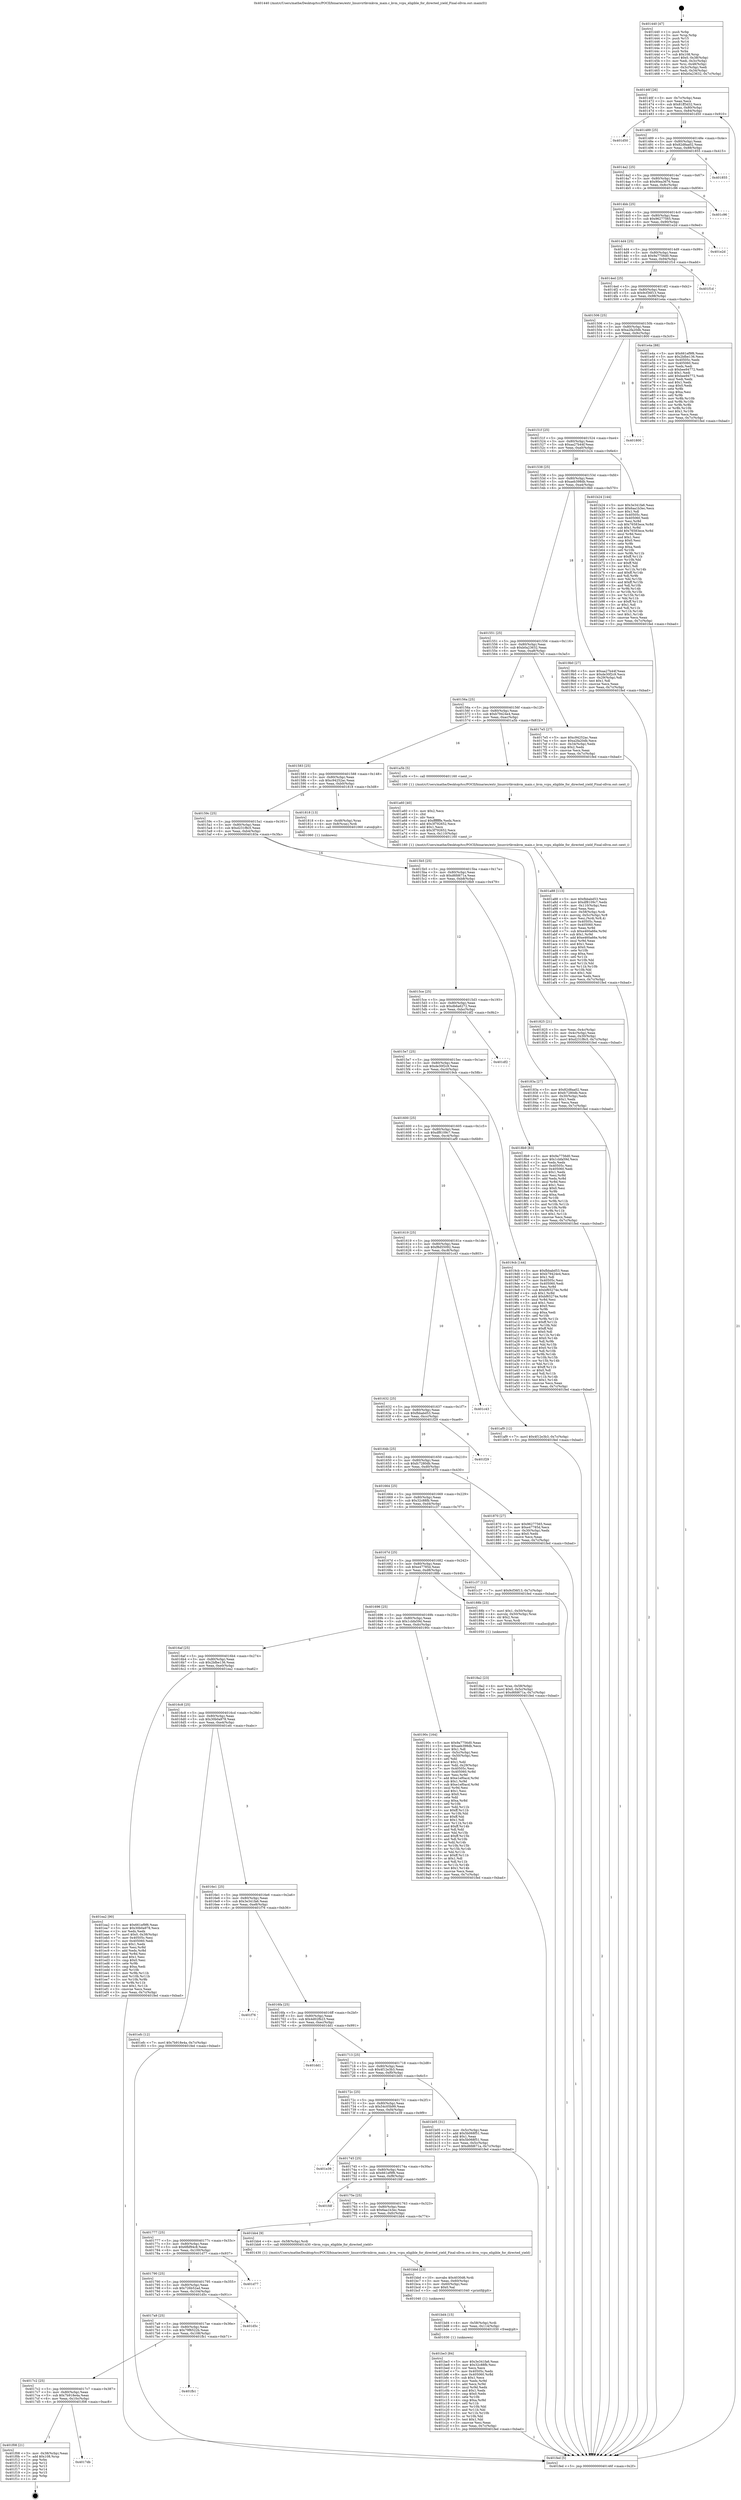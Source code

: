 digraph "0x401440" {
  label = "0x401440 (/mnt/c/Users/mathe/Desktop/tcc/POCII/binaries/extr_linuxvirtkvmkvm_main.c_kvm_vcpu_eligible_for_directed_yield_Final-ollvm.out::main(0))"
  labelloc = "t"
  node[shape=record]

  Entry [label="",width=0.3,height=0.3,shape=circle,fillcolor=black,style=filled]
  "0x40146f" [label="{
     0x40146f [26]\l
     | [instrs]\l
     &nbsp;&nbsp;0x40146f \<+3\>: mov -0x7c(%rbp),%eax\l
     &nbsp;&nbsp;0x401472 \<+2\>: mov %eax,%ecx\l
     &nbsp;&nbsp;0x401474 \<+6\>: sub $0x81ff3d32,%ecx\l
     &nbsp;&nbsp;0x40147a \<+3\>: mov %eax,-0x80(%rbp)\l
     &nbsp;&nbsp;0x40147d \<+6\>: mov %ecx,-0x84(%rbp)\l
     &nbsp;&nbsp;0x401483 \<+6\>: je 0000000000401d50 \<main+0x910\>\l
  }"]
  "0x401d50" [label="{
     0x401d50\l
  }", style=dashed]
  "0x401489" [label="{
     0x401489 [25]\l
     | [instrs]\l
     &nbsp;&nbsp;0x401489 \<+5\>: jmp 000000000040148e \<main+0x4e\>\l
     &nbsp;&nbsp;0x40148e \<+3\>: mov -0x80(%rbp),%eax\l
     &nbsp;&nbsp;0x401491 \<+5\>: sub $0x82d8aa02,%eax\l
     &nbsp;&nbsp;0x401496 \<+6\>: mov %eax,-0x88(%rbp)\l
     &nbsp;&nbsp;0x40149c \<+6\>: je 0000000000401855 \<main+0x415\>\l
  }"]
  Exit [label="",width=0.3,height=0.3,shape=circle,fillcolor=black,style=filled,peripheries=2]
  "0x401855" [label="{
     0x401855\l
  }", style=dashed]
  "0x4014a2" [label="{
     0x4014a2 [25]\l
     | [instrs]\l
     &nbsp;&nbsp;0x4014a2 \<+5\>: jmp 00000000004014a7 \<main+0x67\>\l
     &nbsp;&nbsp;0x4014a7 \<+3\>: mov -0x80(%rbp),%eax\l
     &nbsp;&nbsp;0x4014aa \<+5\>: sub $0x90ea3676,%eax\l
     &nbsp;&nbsp;0x4014af \<+6\>: mov %eax,-0x8c(%rbp)\l
     &nbsp;&nbsp;0x4014b5 \<+6\>: je 0000000000401c96 \<main+0x856\>\l
  }"]
  "0x4017db" [label="{
     0x4017db\l
  }", style=dashed]
  "0x401c96" [label="{
     0x401c96\l
  }", style=dashed]
  "0x4014bb" [label="{
     0x4014bb [25]\l
     | [instrs]\l
     &nbsp;&nbsp;0x4014bb \<+5\>: jmp 00000000004014c0 \<main+0x80\>\l
     &nbsp;&nbsp;0x4014c0 \<+3\>: mov -0x80(%rbp),%eax\l
     &nbsp;&nbsp;0x4014c3 \<+5\>: sub $0x96277565,%eax\l
     &nbsp;&nbsp;0x4014c8 \<+6\>: mov %eax,-0x90(%rbp)\l
     &nbsp;&nbsp;0x4014ce \<+6\>: je 0000000000401e2d \<main+0x9ed\>\l
  }"]
  "0x401f08" [label="{
     0x401f08 [21]\l
     | [instrs]\l
     &nbsp;&nbsp;0x401f08 \<+3\>: mov -0x38(%rbp),%eax\l
     &nbsp;&nbsp;0x401f0b \<+7\>: add $0x108,%rsp\l
     &nbsp;&nbsp;0x401f12 \<+1\>: pop %rbx\l
     &nbsp;&nbsp;0x401f13 \<+2\>: pop %r12\l
     &nbsp;&nbsp;0x401f15 \<+2\>: pop %r13\l
     &nbsp;&nbsp;0x401f17 \<+2\>: pop %r14\l
     &nbsp;&nbsp;0x401f19 \<+2\>: pop %r15\l
     &nbsp;&nbsp;0x401f1b \<+1\>: pop %rbp\l
     &nbsp;&nbsp;0x401f1c \<+1\>: ret\l
  }"]
  "0x401e2d" [label="{
     0x401e2d\l
  }", style=dashed]
  "0x4014d4" [label="{
     0x4014d4 [25]\l
     | [instrs]\l
     &nbsp;&nbsp;0x4014d4 \<+5\>: jmp 00000000004014d9 \<main+0x99\>\l
     &nbsp;&nbsp;0x4014d9 \<+3\>: mov -0x80(%rbp),%eax\l
     &nbsp;&nbsp;0x4014dc \<+5\>: sub $0x9a7756d0,%eax\l
     &nbsp;&nbsp;0x4014e1 \<+6\>: mov %eax,-0x94(%rbp)\l
     &nbsp;&nbsp;0x4014e7 \<+6\>: je 0000000000401f1d \<main+0xadd\>\l
  }"]
  "0x4017c2" [label="{
     0x4017c2 [25]\l
     | [instrs]\l
     &nbsp;&nbsp;0x4017c2 \<+5\>: jmp 00000000004017c7 \<main+0x387\>\l
     &nbsp;&nbsp;0x4017c7 \<+3\>: mov -0x80(%rbp),%eax\l
     &nbsp;&nbsp;0x4017ca \<+5\>: sub $0x7b918e4a,%eax\l
     &nbsp;&nbsp;0x4017cf \<+6\>: mov %eax,-0x10c(%rbp)\l
     &nbsp;&nbsp;0x4017d5 \<+6\>: je 0000000000401f08 \<main+0xac8\>\l
  }"]
  "0x401f1d" [label="{
     0x401f1d\l
  }", style=dashed]
  "0x4014ed" [label="{
     0x4014ed [25]\l
     | [instrs]\l
     &nbsp;&nbsp;0x4014ed \<+5\>: jmp 00000000004014f2 \<main+0xb2\>\l
     &nbsp;&nbsp;0x4014f2 \<+3\>: mov -0x80(%rbp),%eax\l
     &nbsp;&nbsp;0x4014f5 \<+5\>: sub $0x9cf36f13,%eax\l
     &nbsp;&nbsp;0x4014fa \<+6\>: mov %eax,-0x98(%rbp)\l
     &nbsp;&nbsp;0x401500 \<+6\>: je 0000000000401e4a \<main+0xa0a\>\l
  }"]
  "0x401fb1" [label="{
     0x401fb1\l
  }", style=dashed]
  "0x401e4a" [label="{
     0x401e4a [88]\l
     | [instrs]\l
     &nbsp;&nbsp;0x401e4a \<+5\>: mov $0x661ef9f6,%eax\l
     &nbsp;&nbsp;0x401e4f \<+5\>: mov $0x2bfbe136,%ecx\l
     &nbsp;&nbsp;0x401e54 \<+7\>: mov 0x40505c,%edx\l
     &nbsp;&nbsp;0x401e5b \<+7\>: mov 0x405060,%esi\l
     &nbsp;&nbsp;0x401e62 \<+2\>: mov %edx,%edi\l
     &nbsp;&nbsp;0x401e64 \<+6\>: sub $0xbee94772,%edi\l
     &nbsp;&nbsp;0x401e6a \<+3\>: sub $0x1,%edi\l
     &nbsp;&nbsp;0x401e6d \<+6\>: add $0xbee94772,%edi\l
     &nbsp;&nbsp;0x401e73 \<+3\>: imul %edi,%edx\l
     &nbsp;&nbsp;0x401e76 \<+3\>: and $0x1,%edx\l
     &nbsp;&nbsp;0x401e79 \<+3\>: cmp $0x0,%edx\l
     &nbsp;&nbsp;0x401e7c \<+4\>: sete %r8b\l
     &nbsp;&nbsp;0x401e80 \<+3\>: cmp $0xa,%esi\l
     &nbsp;&nbsp;0x401e83 \<+4\>: setl %r9b\l
     &nbsp;&nbsp;0x401e87 \<+3\>: mov %r8b,%r10b\l
     &nbsp;&nbsp;0x401e8a \<+3\>: and %r9b,%r10b\l
     &nbsp;&nbsp;0x401e8d \<+3\>: xor %r9b,%r8b\l
     &nbsp;&nbsp;0x401e90 \<+3\>: or %r8b,%r10b\l
     &nbsp;&nbsp;0x401e93 \<+4\>: test $0x1,%r10b\l
     &nbsp;&nbsp;0x401e97 \<+3\>: cmovne %ecx,%eax\l
     &nbsp;&nbsp;0x401e9a \<+3\>: mov %eax,-0x7c(%rbp)\l
     &nbsp;&nbsp;0x401e9d \<+5\>: jmp 0000000000401fed \<main+0xbad\>\l
  }"]
  "0x401506" [label="{
     0x401506 [25]\l
     | [instrs]\l
     &nbsp;&nbsp;0x401506 \<+5\>: jmp 000000000040150b \<main+0xcb\>\l
     &nbsp;&nbsp;0x40150b \<+3\>: mov -0x80(%rbp),%eax\l
     &nbsp;&nbsp;0x40150e \<+5\>: sub $0xa2fa20db,%eax\l
     &nbsp;&nbsp;0x401513 \<+6\>: mov %eax,-0x9c(%rbp)\l
     &nbsp;&nbsp;0x401519 \<+6\>: je 0000000000401800 \<main+0x3c0\>\l
  }"]
  "0x4017a9" [label="{
     0x4017a9 [25]\l
     | [instrs]\l
     &nbsp;&nbsp;0x4017a9 \<+5\>: jmp 00000000004017ae \<main+0x36e\>\l
     &nbsp;&nbsp;0x4017ae \<+3\>: mov -0x80(%rbp),%eax\l
     &nbsp;&nbsp;0x4017b1 \<+5\>: sub $0x79f6522b,%eax\l
     &nbsp;&nbsp;0x4017b6 \<+6\>: mov %eax,-0x108(%rbp)\l
     &nbsp;&nbsp;0x4017bc \<+6\>: je 0000000000401fb1 \<main+0xb71\>\l
  }"]
  "0x401800" [label="{
     0x401800\l
  }", style=dashed]
  "0x40151f" [label="{
     0x40151f [25]\l
     | [instrs]\l
     &nbsp;&nbsp;0x40151f \<+5\>: jmp 0000000000401524 \<main+0xe4\>\l
     &nbsp;&nbsp;0x401524 \<+3\>: mov -0x80(%rbp),%eax\l
     &nbsp;&nbsp;0x401527 \<+5\>: sub $0xaa27b44f,%eax\l
     &nbsp;&nbsp;0x40152c \<+6\>: mov %eax,-0xa0(%rbp)\l
     &nbsp;&nbsp;0x401532 \<+6\>: je 0000000000401b24 \<main+0x6e4\>\l
  }"]
  "0x401d5c" [label="{
     0x401d5c\l
  }", style=dashed]
  "0x401b24" [label="{
     0x401b24 [144]\l
     | [instrs]\l
     &nbsp;&nbsp;0x401b24 \<+5\>: mov $0x3e341fa6,%eax\l
     &nbsp;&nbsp;0x401b29 \<+5\>: mov $0x6aa1b3ec,%ecx\l
     &nbsp;&nbsp;0x401b2e \<+2\>: mov $0x1,%dl\l
     &nbsp;&nbsp;0x401b30 \<+7\>: mov 0x40505c,%esi\l
     &nbsp;&nbsp;0x401b37 \<+7\>: mov 0x405060,%edi\l
     &nbsp;&nbsp;0x401b3e \<+3\>: mov %esi,%r8d\l
     &nbsp;&nbsp;0x401b41 \<+7\>: sub $0x76583ece,%r8d\l
     &nbsp;&nbsp;0x401b48 \<+4\>: sub $0x1,%r8d\l
     &nbsp;&nbsp;0x401b4c \<+7\>: add $0x76583ece,%r8d\l
     &nbsp;&nbsp;0x401b53 \<+4\>: imul %r8d,%esi\l
     &nbsp;&nbsp;0x401b57 \<+3\>: and $0x1,%esi\l
     &nbsp;&nbsp;0x401b5a \<+3\>: cmp $0x0,%esi\l
     &nbsp;&nbsp;0x401b5d \<+4\>: sete %r9b\l
     &nbsp;&nbsp;0x401b61 \<+3\>: cmp $0xa,%edi\l
     &nbsp;&nbsp;0x401b64 \<+4\>: setl %r10b\l
     &nbsp;&nbsp;0x401b68 \<+3\>: mov %r9b,%r11b\l
     &nbsp;&nbsp;0x401b6b \<+4\>: xor $0xff,%r11b\l
     &nbsp;&nbsp;0x401b6f \<+3\>: mov %r10b,%bl\l
     &nbsp;&nbsp;0x401b72 \<+3\>: xor $0xff,%bl\l
     &nbsp;&nbsp;0x401b75 \<+3\>: xor $0x1,%dl\l
     &nbsp;&nbsp;0x401b78 \<+3\>: mov %r11b,%r14b\l
     &nbsp;&nbsp;0x401b7b \<+4\>: and $0xff,%r14b\l
     &nbsp;&nbsp;0x401b7f \<+3\>: and %dl,%r9b\l
     &nbsp;&nbsp;0x401b82 \<+3\>: mov %bl,%r15b\l
     &nbsp;&nbsp;0x401b85 \<+4\>: and $0xff,%r15b\l
     &nbsp;&nbsp;0x401b89 \<+3\>: and %dl,%r10b\l
     &nbsp;&nbsp;0x401b8c \<+3\>: or %r9b,%r14b\l
     &nbsp;&nbsp;0x401b8f \<+3\>: or %r10b,%r15b\l
     &nbsp;&nbsp;0x401b92 \<+3\>: xor %r15b,%r14b\l
     &nbsp;&nbsp;0x401b95 \<+3\>: or %bl,%r11b\l
     &nbsp;&nbsp;0x401b98 \<+4\>: xor $0xff,%r11b\l
     &nbsp;&nbsp;0x401b9c \<+3\>: or $0x1,%dl\l
     &nbsp;&nbsp;0x401b9f \<+3\>: and %dl,%r11b\l
     &nbsp;&nbsp;0x401ba2 \<+3\>: or %r11b,%r14b\l
     &nbsp;&nbsp;0x401ba5 \<+4\>: test $0x1,%r14b\l
     &nbsp;&nbsp;0x401ba9 \<+3\>: cmovne %ecx,%eax\l
     &nbsp;&nbsp;0x401bac \<+3\>: mov %eax,-0x7c(%rbp)\l
     &nbsp;&nbsp;0x401baf \<+5\>: jmp 0000000000401fed \<main+0xbad\>\l
  }"]
  "0x401538" [label="{
     0x401538 [25]\l
     | [instrs]\l
     &nbsp;&nbsp;0x401538 \<+5\>: jmp 000000000040153d \<main+0xfd\>\l
     &nbsp;&nbsp;0x40153d \<+3\>: mov -0x80(%rbp),%eax\l
     &nbsp;&nbsp;0x401540 \<+5\>: sub $0xaeb398db,%eax\l
     &nbsp;&nbsp;0x401545 \<+6\>: mov %eax,-0xa4(%rbp)\l
     &nbsp;&nbsp;0x40154b \<+6\>: je 00000000004019b0 \<main+0x570\>\l
  }"]
  "0x401790" [label="{
     0x401790 [25]\l
     | [instrs]\l
     &nbsp;&nbsp;0x401790 \<+5\>: jmp 0000000000401795 \<main+0x355\>\l
     &nbsp;&nbsp;0x401795 \<+3\>: mov -0x80(%rbp),%eax\l
     &nbsp;&nbsp;0x401798 \<+5\>: sub $0x726b52ad,%eax\l
     &nbsp;&nbsp;0x40179d \<+6\>: mov %eax,-0x104(%rbp)\l
     &nbsp;&nbsp;0x4017a3 \<+6\>: je 0000000000401d5c \<main+0x91c\>\l
  }"]
  "0x4019b0" [label="{
     0x4019b0 [27]\l
     | [instrs]\l
     &nbsp;&nbsp;0x4019b0 \<+5\>: mov $0xaa27b44f,%eax\l
     &nbsp;&nbsp;0x4019b5 \<+5\>: mov $0xde30f2c9,%ecx\l
     &nbsp;&nbsp;0x4019ba \<+3\>: mov -0x29(%rbp),%dl\l
     &nbsp;&nbsp;0x4019bd \<+3\>: test $0x1,%dl\l
     &nbsp;&nbsp;0x4019c0 \<+3\>: cmovne %ecx,%eax\l
     &nbsp;&nbsp;0x4019c3 \<+3\>: mov %eax,-0x7c(%rbp)\l
     &nbsp;&nbsp;0x4019c6 \<+5\>: jmp 0000000000401fed \<main+0xbad\>\l
  }"]
  "0x401551" [label="{
     0x401551 [25]\l
     | [instrs]\l
     &nbsp;&nbsp;0x401551 \<+5\>: jmp 0000000000401556 \<main+0x116\>\l
     &nbsp;&nbsp;0x401556 \<+3\>: mov -0x80(%rbp),%eax\l
     &nbsp;&nbsp;0x401559 \<+5\>: sub $0xb0a23632,%eax\l
     &nbsp;&nbsp;0x40155e \<+6\>: mov %eax,-0xa8(%rbp)\l
     &nbsp;&nbsp;0x401564 \<+6\>: je 00000000004017e5 \<main+0x3a5\>\l
  }"]
  "0x401d77" [label="{
     0x401d77\l
  }", style=dashed]
  "0x4017e5" [label="{
     0x4017e5 [27]\l
     | [instrs]\l
     &nbsp;&nbsp;0x4017e5 \<+5\>: mov $0xc94252ac,%eax\l
     &nbsp;&nbsp;0x4017ea \<+5\>: mov $0xa2fa20db,%ecx\l
     &nbsp;&nbsp;0x4017ef \<+3\>: mov -0x34(%rbp),%edx\l
     &nbsp;&nbsp;0x4017f2 \<+3\>: cmp $0x2,%edx\l
     &nbsp;&nbsp;0x4017f5 \<+3\>: cmovne %ecx,%eax\l
     &nbsp;&nbsp;0x4017f8 \<+3\>: mov %eax,-0x7c(%rbp)\l
     &nbsp;&nbsp;0x4017fb \<+5\>: jmp 0000000000401fed \<main+0xbad\>\l
  }"]
  "0x40156a" [label="{
     0x40156a [25]\l
     | [instrs]\l
     &nbsp;&nbsp;0x40156a \<+5\>: jmp 000000000040156f \<main+0x12f\>\l
     &nbsp;&nbsp;0x40156f \<+3\>: mov -0x80(%rbp),%eax\l
     &nbsp;&nbsp;0x401572 \<+5\>: sub $0xb79424e4,%eax\l
     &nbsp;&nbsp;0x401577 \<+6\>: mov %eax,-0xac(%rbp)\l
     &nbsp;&nbsp;0x40157d \<+6\>: je 0000000000401a5b \<main+0x61b\>\l
  }"]
  "0x401fed" [label="{
     0x401fed [5]\l
     | [instrs]\l
     &nbsp;&nbsp;0x401fed \<+5\>: jmp 000000000040146f \<main+0x2f\>\l
  }"]
  "0x401440" [label="{
     0x401440 [47]\l
     | [instrs]\l
     &nbsp;&nbsp;0x401440 \<+1\>: push %rbp\l
     &nbsp;&nbsp;0x401441 \<+3\>: mov %rsp,%rbp\l
     &nbsp;&nbsp;0x401444 \<+2\>: push %r15\l
     &nbsp;&nbsp;0x401446 \<+2\>: push %r14\l
     &nbsp;&nbsp;0x401448 \<+2\>: push %r13\l
     &nbsp;&nbsp;0x40144a \<+2\>: push %r12\l
     &nbsp;&nbsp;0x40144c \<+1\>: push %rbx\l
     &nbsp;&nbsp;0x40144d \<+7\>: sub $0x108,%rsp\l
     &nbsp;&nbsp;0x401454 \<+7\>: movl $0x0,-0x38(%rbp)\l
     &nbsp;&nbsp;0x40145b \<+3\>: mov %edi,-0x3c(%rbp)\l
     &nbsp;&nbsp;0x40145e \<+4\>: mov %rsi,-0x48(%rbp)\l
     &nbsp;&nbsp;0x401462 \<+3\>: mov -0x3c(%rbp),%edi\l
     &nbsp;&nbsp;0x401465 \<+3\>: mov %edi,-0x34(%rbp)\l
     &nbsp;&nbsp;0x401468 \<+7\>: movl $0xb0a23632,-0x7c(%rbp)\l
  }"]
  "0x401be3" [label="{
     0x401be3 [84]\l
     | [instrs]\l
     &nbsp;&nbsp;0x401be3 \<+5\>: mov $0x3e341fa6,%eax\l
     &nbsp;&nbsp;0x401be8 \<+5\>: mov $0x32c88fb,%esi\l
     &nbsp;&nbsp;0x401bed \<+2\>: xor %ecx,%ecx\l
     &nbsp;&nbsp;0x401bef \<+7\>: mov 0x40505c,%edx\l
     &nbsp;&nbsp;0x401bf6 \<+8\>: mov 0x405060,%r8d\l
     &nbsp;&nbsp;0x401bfe \<+3\>: sub $0x1,%ecx\l
     &nbsp;&nbsp;0x401c01 \<+3\>: mov %edx,%r9d\l
     &nbsp;&nbsp;0x401c04 \<+3\>: add %ecx,%r9d\l
     &nbsp;&nbsp;0x401c07 \<+4\>: imul %r9d,%edx\l
     &nbsp;&nbsp;0x401c0b \<+3\>: and $0x1,%edx\l
     &nbsp;&nbsp;0x401c0e \<+3\>: cmp $0x0,%edx\l
     &nbsp;&nbsp;0x401c11 \<+4\>: sete %r10b\l
     &nbsp;&nbsp;0x401c15 \<+4\>: cmp $0xa,%r8d\l
     &nbsp;&nbsp;0x401c19 \<+4\>: setl %r11b\l
     &nbsp;&nbsp;0x401c1d \<+3\>: mov %r10b,%bl\l
     &nbsp;&nbsp;0x401c20 \<+3\>: and %r11b,%bl\l
     &nbsp;&nbsp;0x401c23 \<+3\>: xor %r11b,%r10b\l
     &nbsp;&nbsp;0x401c26 \<+3\>: or %r10b,%bl\l
     &nbsp;&nbsp;0x401c29 \<+3\>: test $0x1,%bl\l
     &nbsp;&nbsp;0x401c2c \<+3\>: cmovne %esi,%eax\l
     &nbsp;&nbsp;0x401c2f \<+3\>: mov %eax,-0x7c(%rbp)\l
     &nbsp;&nbsp;0x401c32 \<+5\>: jmp 0000000000401fed \<main+0xbad\>\l
  }"]
  "0x401a5b" [label="{
     0x401a5b [5]\l
     | [instrs]\l
     &nbsp;&nbsp;0x401a5b \<+5\>: call 0000000000401160 \<next_i\>\l
     | [calls]\l
     &nbsp;&nbsp;0x401160 \{1\} (/mnt/c/Users/mathe/Desktop/tcc/POCII/binaries/extr_linuxvirtkvmkvm_main.c_kvm_vcpu_eligible_for_directed_yield_Final-ollvm.out::next_i)\l
  }"]
  "0x401583" [label="{
     0x401583 [25]\l
     | [instrs]\l
     &nbsp;&nbsp;0x401583 \<+5\>: jmp 0000000000401588 \<main+0x148\>\l
     &nbsp;&nbsp;0x401588 \<+3\>: mov -0x80(%rbp),%eax\l
     &nbsp;&nbsp;0x40158b \<+5\>: sub $0xc94252ac,%eax\l
     &nbsp;&nbsp;0x401590 \<+6\>: mov %eax,-0xb0(%rbp)\l
     &nbsp;&nbsp;0x401596 \<+6\>: je 0000000000401818 \<main+0x3d8\>\l
  }"]
  "0x401bd4" [label="{
     0x401bd4 [15]\l
     | [instrs]\l
     &nbsp;&nbsp;0x401bd4 \<+4\>: mov -0x58(%rbp),%rdi\l
     &nbsp;&nbsp;0x401bd8 \<+6\>: mov %eax,-0x114(%rbp)\l
     &nbsp;&nbsp;0x401bde \<+5\>: call 0000000000401030 \<free@plt\>\l
     | [calls]\l
     &nbsp;&nbsp;0x401030 \{1\} (unknown)\l
  }"]
  "0x401818" [label="{
     0x401818 [13]\l
     | [instrs]\l
     &nbsp;&nbsp;0x401818 \<+4\>: mov -0x48(%rbp),%rax\l
     &nbsp;&nbsp;0x40181c \<+4\>: mov 0x8(%rax),%rdi\l
     &nbsp;&nbsp;0x401820 \<+5\>: call 0000000000401060 \<atoi@plt\>\l
     | [calls]\l
     &nbsp;&nbsp;0x401060 \{1\} (unknown)\l
  }"]
  "0x40159c" [label="{
     0x40159c [25]\l
     | [instrs]\l
     &nbsp;&nbsp;0x40159c \<+5\>: jmp 00000000004015a1 \<main+0x161\>\l
     &nbsp;&nbsp;0x4015a1 \<+3\>: mov -0x80(%rbp),%eax\l
     &nbsp;&nbsp;0x4015a4 \<+5\>: sub $0xd231f8c5,%eax\l
     &nbsp;&nbsp;0x4015a9 \<+6\>: mov %eax,-0xb4(%rbp)\l
     &nbsp;&nbsp;0x4015af \<+6\>: je 000000000040183a \<main+0x3fa\>\l
  }"]
  "0x401825" [label="{
     0x401825 [21]\l
     | [instrs]\l
     &nbsp;&nbsp;0x401825 \<+3\>: mov %eax,-0x4c(%rbp)\l
     &nbsp;&nbsp;0x401828 \<+3\>: mov -0x4c(%rbp),%eax\l
     &nbsp;&nbsp;0x40182b \<+3\>: mov %eax,-0x30(%rbp)\l
     &nbsp;&nbsp;0x40182e \<+7\>: movl $0xd231f8c5,-0x7c(%rbp)\l
     &nbsp;&nbsp;0x401835 \<+5\>: jmp 0000000000401fed \<main+0xbad\>\l
  }"]
  "0x401bbd" [label="{
     0x401bbd [23]\l
     | [instrs]\l
     &nbsp;&nbsp;0x401bbd \<+10\>: movabs $0x4030d6,%rdi\l
     &nbsp;&nbsp;0x401bc7 \<+3\>: mov %eax,-0x60(%rbp)\l
     &nbsp;&nbsp;0x401bca \<+3\>: mov -0x60(%rbp),%esi\l
     &nbsp;&nbsp;0x401bcd \<+2\>: mov $0x0,%al\l
     &nbsp;&nbsp;0x401bcf \<+5\>: call 0000000000401040 \<printf@plt\>\l
     | [calls]\l
     &nbsp;&nbsp;0x401040 \{1\} (unknown)\l
  }"]
  "0x40183a" [label="{
     0x40183a [27]\l
     | [instrs]\l
     &nbsp;&nbsp;0x40183a \<+5\>: mov $0x82d8aa02,%eax\l
     &nbsp;&nbsp;0x40183f \<+5\>: mov $0xfc7280db,%ecx\l
     &nbsp;&nbsp;0x401844 \<+3\>: mov -0x30(%rbp),%edx\l
     &nbsp;&nbsp;0x401847 \<+3\>: cmp $0x1,%edx\l
     &nbsp;&nbsp;0x40184a \<+3\>: cmovl %ecx,%eax\l
     &nbsp;&nbsp;0x40184d \<+3\>: mov %eax,-0x7c(%rbp)\l
     &nbsp;&nbsp;0x401850 \<+5\>: jmp 0000000000401fed \<main+0xbad\>\l
  }"]
  "0x4015b5" [label="{
     0x4015b5 [25]\l
     | [instrs]\l
     &nbsp;&nbsp;0x4015b5 \<+5\>: jmp 00000000004015ba \<main+0x17a\>\l
     &nbsp;&nbsp;0x4015ba \<+3\>: mov -0x80(%rbp),%eax\l
     &nbsp;&nbsp;0x4015bd \<+5\>: sub $0xd6fd671a,%eax\l
     &nbsp;&nbsp;0x4015c2 \<+6\>: mov %eax,-0xb8(%rbp)\l
     &nbsp;&nbsp;0x4015c8 \<+6\>: je 00000000004018b9 \<main+0x479\>\l
  }"]
  "0x401777" [label="{
     0x401777 [25]\l
     | [instrs]\l
     &nbsp;&nbsp;0x401777 \<+5\>: jmp 000000000040177c \<main+0x33c\>\l
     &nbsp;&nbsp;0x40177c \<+3\>: mov -0x80(%rbp),%eax\l
     &nbsp;&nbsp;0x40177f \<+5\>: sub $0x6fbf94c8,%eax\l
     &nbsp;&nbsp;0x401784 \<+6\>: mov %eax,-0x100(%rbp)\l
     &nbsp;&nbsp;0x40178a \<+6\>: je 0000000000401d77 \<main+0x937\>\l
  }"]
  "0x4018b9" [label="{
     0x4018b9 [83]\l
     | [instrs]\l
     &nbsp;&nbsp;0x4018b9 \<+5\>: mov $0x9a7756d0,%eax\l
     &nbsp;&nbsp;0x4018be \<+5\>: mov $0x1cbfa59d,%ecx\l
     &nbsp;&nbsp;0x4018c3 \<+2\>: xor %edx,%edx\l
     &nbsp;&nbsp;0x4018c5 \<+7\>: mov 0x40505c,%esi\l
     &nbsp;&nbsp;0x4018cc \<+7\>: mov 0x405060,%edi\l
     &nbsp;&nbsp;0x4018d3 \<+3\>: sub $0x1,%edx\l
     &nbsp;&nbsp;0x4018d6 \<+3\>: mov %esi,%r8d\l
     &nbsp;&nbsp;0x4018d9 \<+3\>: add %edx,%r8d\l
     &nbsp;&nbsp;0x4018dc \<+4\>: imul %r8d,%esi\l
     &nbsp;&nbsp;0x4018e0 \<+3\>: and $0x1,%esi\l
     &nbsp;&nbsp;0x4018e3 \<+3\>: cmp $0x0,%esi\l
     &nbsp;&nbsp;0x4018e6 \<+4\>: sete %r9b\l
     &nbsp;&nbsp;0x4018ea \<+3\>: cmp $0xa,%edi\l
     &nbsp;&nbsp;0x4018ed \<+4\>: setl %r10b\l
     &nbsp;&nbsp;0x4018f1 \<+3\>: mov %r9b,%r11b\l
     &nbsp;&nbsp;0x4018f4 \<+3\>: and %r10b,%r11b\l
     &nbsp;&nbsp;0x4018f7 \<+3\>: xor %r10b,%r9b\l
     &nbsp;&nbsp;0x4018fa \<+3\>: or %r9b,%r11b\l
     &nbsp;&nbsp;0x4018fd \<+4\>: test $0x1,%r11b\l
     &nbsp;&nbsp;0x401901 \<+3\>: cmovne %ecx,%eax\l
     &nbsp;&nbsp;0x401904 \<+3\>: mov %eax,-0x7c(%rbp)\l
     &nbsp;&nbsp;0x401907 \<+5\>: jmp 0000000000401fed \<main+0xbad\>\l
  }"]
  "0x4015ce" [label="{
     0x4015ce [25]\l
     | [instrs]\l
     &nbsp;&nbsp;0x4015ce \<+5\>: jmp 00000000004015d3 \<main+0x193\>\l
     &nbsp;&nbsp;0x4015d3 \<+3\>: mov -0x80(%rbp),%eax\l
     &nbsp;&nbsp;0x4015d6 \<+5\>: sub $0xdb6a6272,%eax\l
     &nbsp;&nbsp;0x4015db \<+6\>: mov %eax,-0xbc(%rbp)\l
     &nbsp;&nbsp;0x4015e1 \<+6\>: je 0000000000401df2 \<main+0x9b2\>\l
  }"]
  "0x401bb4" [label="{
     0x401bb4 [9]\l
     | [instrs]\l
     &nbsp;&nbsp;0x401bb4 \<+4\>: mov -0x58(%rbp),%rdi\l
     &nbsp;&nbsp;0x401bb8 \<+5\>: call 0000000000401430 \<kvm_vcpu_eligible_for_directed_yield\>\l
     | [calls]\l
     &nbsp;&nbsp;0x401430 \{1\} (/mnt/c/Users/mathe/Desktop/tcc/POCII/binaries/extr_linuxvirtkvmkvm_main.c_kvm_vcpu_eligible_for_directed_yield_Final-ollvm.out::kvm_vcpu_eligible_for_directed_yield)\l
  }"]
  "0x401df2" [label="{
     0x401df2\l
  }", style=dashed]
  "0x4015e7" [label="{
     0x4015e7 [25]\l
     | [instrs]\l
     &nbsp;&nbsp;0x4015e7 \<+5\>: jmp 00000000004015ec \<main+0x1ac\>\l
     &nbsp;&nbsp;0x4015ec \<+3\>: mov -0x80(%rbp),%eax\l
     &nbsp;&nbsp;0x4015ef \<+5\>: sub $0xde30f2c9,%eax\l
     &nbsp;&nbsp;0x4015f4 \<+6\>: mov %eax,-0xc0(%rbp)\l
     &nbsp;&nbsp;0x4015fa \<+6\>: je 00000000004019cb \<main+0x58b\>\l
  }"]
  "0x40175e" [label="{
     0x40175e [25]\l
     | [instrs]\l
     &nbsp;&nbsp;0x40175e \<+5\>: jmp 0000000000401763 \<main+0x323\>\l
     &nbsp;&nbsp;0x401763 \<+3\>: mov -0x80(%rbp),%eax\l
     &nbsp;&nbsp;0x401766 \<+5\>: sub $0x6aa1b3ec,%eax\l
     &nbsp;&nbsp;0x40176b \<+6\>: mov %eax,-0xfc(%rbp)\l
     &nbsp;&nbsp;0x401771 \<+6\>: je 0000000000401bb4 \<main+0x774\>\l
  }"]
  "0x4019cb" [label="{
     0x4019cb [144]\l
     | [instrs]\l
     &nbsp;&nbsp;0x4019cb \<+5\>: mov $0xfbbabd53,%eax\l
     &nbsp;&nbsp;0x4019d0 \<+5\>: mov $0xb79424e4,%ecx\l
     &nbsp;&nbsp;0x4019d5 \<+2\>: mov $0x1,%dl\l
     &nbsp;&nbsp;0x4019d7 \<+7\>: mov 0x40505c,%esi\l
     &nbsp;&nbsp;0x4019de \<+7\>: mov 0x405060,%edi\l
     &nbsp;&nbsp;0x4019e5 \<+3\>: mov %esi,%r8d\l
     &nbsp;&nbsp;0x4019e8 \<+7\>: sub $0xbf65274e,%r8d\l
     &nbsp;&nbsp;0x4019ef \<+4\>: sub $0x1,%r8d\l
     &nbsp;&nbsp;0x4019f3 \<+7\>: add $0xbf65274e,%r8d\l
     &nbsp;&nbsp;0x4019fa \<+4\>: imul %r8d,%esi\l
     &nbsp;&nbsp;0x4019fe \<+3\>: and $0x1,%esi\l
     &nbsp;&nbsp;0x401a01 \<+3\>: cmp $0x0,%esi\l
     &nbsp;&nbsp;0x401a04 \<+4\>: sete %r9b\l
     &nbsp;&nbsp;0x401a08 \<+3\>: cmp $0xa,%edi\l
     &nbsp;&nbsp;0x401a0b \<+4\>: setl %r10b\l
     &nbsp;&nbsp;0x401a0f \<+3\>: mov %r9b,%r11b\l
     &nbsp;&nbsp;0x401a12 \<+4\>: xor $0xff,%r11b\l
     &nbsp;&nbsp;0x401a16 \<+3\>: mov %r10b,%bl\l
     &nbsp;&nbsp;0x401a19 \<+3\>: xor $0xff,%bl\l
     &nbsp;&nbsp;0x401a1c \<+3\>: xor $0x0,%dl\l
     &nbsp;&nbsp;0x401a1f \<+3\>: mov %r11b,%r14b\l
     &nbsp;&nbsp;0x401a22 \<+4\>: and $0x0,%r14b\l
     &nbsp;&nbsp;0x401a26 \<+3\>: and %dl,%r9b\l
     &nbsp;&nbsp;0x401a29 \<+3\>: mov %bl,%r15b\l
     &nbsp;&nbsp;0x401a2c \<+4\>: and $0x0,%r15b\l
     &nbsp;&nbsp;0x401a30 \<+3\>: and %dl,%r10b\l
     &nbsp;&nbsp;0x401a33 \<+3\>: or %r9b,%r14b\l
     &nbsp;&nbsp;0x401a36 \<+3\>: or %r10b,%r15b\l
     &nbsp;&nbsp;0x401a39 \<+3\>: xor %r15b,%r14b\l
     &nbsp;&nbsp;0x401a3c \<+3\>: or %bl,%r11b\l
     &nbsp;&nbsp;0x401a3f \<+4\>: xor $0xff,%r11b\l
     &nbsp;&nbsp;0x401a43 \<+3\>: or $0x0,%dl\l
     &nbsp;&nbsp;0x401a46 \<+3\>: and %dl,%r11b\l
     &nbsp;&nbsp;0x401a49 \<+3\>: or %r11b,%r14b\l
     &nbsp;&nbsp;0x401a4c \<+4\>: test $0x1,%r14b\l
     &nbsp;&nbsp;0x401a50 \<+3\>: cmovne %ecx,%eax\l
     &nbsp;&nbsp;0x401a53 \<+3\>: mov %eax,-0x7c(%rbp)\l
     &nbsp;&nbsp;0x401a56 \<+5\>: jmp 0000000000401fed \<main+0xbad\>\l
  }"]
  "0x401600" [label="{
     0x401600 [25]\l
     | [instrs]\l
     &nbsp;&nbsp;0x401600 \<+5\>: jmp 0000000000401605 \<main+0x1c5\>\l
     &nbsp;&nbsp;0x401605 \<+3\>: mov -0x80(%rbp),%eax\l
     &nbsp;&nbsp;0x401608 \<+5\>: sub $0xdf8109c7,%eax\l
     &nbsp;&nbsp;0x40160d \<+6\>: mov %eax,-0xc4(%rbp)\l
     &nbsp;&nbsp;0x401613 \<+6\>: je 0000000000401af9 \<main+0x6b9\>\l
  }"]
  "0x401fdf" [label="{
     0x401fdf\l
  }", style=dashed]
  "0x401af9" [label="{
     0x401af9 [12]\l
     | [instrs]\l
     &nbsp;&nbsp;0x401af9 \<+7\>: movl $0x4f12e3b3,-0x7c(%rbp)\l
     &nbsp;&nbsp;0x401b00 \<+5\>: jmp 0000000000401fed \<main+0xbad\>\l
  }"]
  "0x401619" [label="{
     0x401619 [25]\l
     | [instrs]\l
     &nbsp;&nbsp;0x401619 \<+5\>: jmp 000000000040161e \<main+0x1de\>\l
     &nbsp;&nbsp;0x40161e \<+3\>: mov -0x80(%rbp),%eax\l
     &nbsp;&nbsp;0x401621 \<+5\>: sub $0xf8d55092,%eax\l
     &nbsp;&nbsp;0x401626 \<+6\>: mov %eax,-0xc8(%rbp)\l
     &nbsp;&nbsp;0x40162c \<+6\>: je 0000000000401c43 \<main+0x803\>\l
  }"]
  "0x401745" [label="{
     0x401745 [25]\l
     | [instrs]\l
     &nbsp;&nbsp;0x401745 \<+5\>: jmp 000000000040174a \<main+0x30a\>\l
     &nbsp;&nbsp;0x40174a \<+3\>: mov -0x80(%rbp),%eax\l
     &nbsp;&nbsp;0x40174d \<+5\>: sub $0x661ef9f6,%eax\l
     &nbsp;&nbsp;0x401752 \<+6\>: mov %eax,-0xf8(%rbp)\l
     &nbsp;&nbsp;0x401758 \<+6\>: je 0000000000401fdf \<main+0xb9f\>\l
  }"]
  "0x401c43" [label="{
     0x401c43\l
  }", style=dashed]
  "0x401632" [label="{
     0x401632 [25]\l
     | [instrs]\l
     &nbsp;&nbsp;0x401632 \<+5\>: jmp 0000000000401637 \<main+0x1f7\>\l
     &nbsp;&nbsp;0x401637 \<+3\>: mov -0x80(%rbp),%eax\l
     &nbsp;&nbsp;0x40163a \<+5\>: sub $0xfbbabd53,%eax\l
     &nbsp;&nbsp;0x40163f \<+6\>: mov %eax,-0xcc(%rbp)\l
     &nbsp;&nbsp;0x401645 \<+6\>: je 0000000000401f29 \<main+0xae9\>\l
  }"]
  "0x401e39" [label="{
     0x401e39\l
  }", style=dashed]
  "0x401f29" [label="{
     0x401f29\l
  }", style=dashed]
  "0x40164b" [label="{
     0x40164b [25]\l
     | [instrs]\l
     &nbsp;&nbsp;0x40164b \<+5\>: jmp 0000000000401650 \<main+0x210\>\l
     &nbsp;&nbsp;0x401650 \<+3\>: mov -0x80(%rbp),%eax\l
     &nbsp;&nbsp;0x401653 \<+5\>: sub $0xfc7280db,%eax\l
     &nbsp;&nbsp;0x401658 \<+6\>: mov %eax,-0xd0(%rbp)\l
     &nbsp;&nbsp;0x40165e \<+6\>: je 0000000000401870 \<main+0x430\>\l
  }"]
  "0x40172c" [label="{
     0x40172c [25]\l
     | [instrs]\l
     &nbsp;&nbsp;0x40172c \<+5\>: jmp 0000000000401731 \<main+0x2f1\>\l
     &nbsp;&nbsp;0x401731 \<+3\>: mov -0x80(%rbp),%eax\l
     &nbsp;&nbsp;0x401734 \<+5\>: sub $0x54c05b99,%eax\l
     &nbsp;&nbsp;0x401739 \<+6\>: mov %eax,-0xf4(%rbp)\l
     &nbsp;&nbsp;0x40173f \<+6\>: je 0000000000401e39 \<main+0x9f9\>\l
  }"]
  "0x401870" [label="{
     0x401870 [27]\l
     | [instrs]\l
     &nbsp;&nbsp;0x401870 \<+5\>: mov $0x96277565,%eax\l
     &nbsp;&nbsp;0x401875 \<+5\>: mov $0xe47785d,%ecx\l
     &nbsp;&nbsp;0x40187a \<+3\>: mov -0x30(%rbp),%edx\l
     &nbsp;&nbsp;0x40187d \<+3\>: cmp $0x0,%edx\l
     &nbsp;&nbsp;0x401880 \<+3\>: cmove %ecx,%eax\l
     &nbsp;&nbsp;0x401883 \<+3\>: mov %eax,-0x7c(%rbp)\l
     &nbsp;&nbsp;0x401886 \<+5\>: jmp 0000000000401fed \<main+0xbad\>\l
  }"]
  "0x401664" [label="{
     0x401664 [25]\l
     | [instrs]\l
     &nbsp;&nbsp;0x401664 \<+5\>: jmp 0000000000401669 \<main+0x229\>\l
     &nbsp;&nbsp;0x401669 \<+3\>: mov -0x80(%rbp),%eax\l
     &nbsp;&nbsp;0x40166c \<+5\>: sub $0x32c88fb,%eax\l
     &nbsp;&nbsp;0x401671 \<+6\>: mov %eax,-0xd4(%rbp)\l
     &nbsp;&nbsp;0x401677 \<+6\>: je 0000000000401c37 \<main+0x7f7\>\l
  }"]
  "0x401b05" [label="{
     0x401b05 [31]\l
     | [instrs]\l
     &nbsp;&nbsp;0x401b05 \<+3\>: mov -0x5c(%rbp),%eax\l
     &nbsp;&nbsp;0x401b08 \<+5\>: add $0x5b068f51,%eax\l
     &nbsp;&nbsp;0x401b0d \<+3\>: add $0x1,%eax\l
     &nbsp;&nbsp;0x401b10 \<+5\>: sub $0x5b068f51,%eax\l
     &nbsp;&nbsp;0x401b15 \<+3\>: mov %eax,-0x5c(%rbp)\l
     &nbsp;&nbsp;0x401b18 \<+7\>: movl $0xd6fd671a,-0x7c(%rbp)\l
     &nbsp;&nbsp;0x401b1f \<+5\>: jmp 0000000000401fed \<main+0xbad\>\l
  }"]
  "0x401c37" [label="{
     0x401c37 [12]\l
     | [instrs]\l
     &nbsp;&nbsp;0x401c37 \<+7\>: movl $0x9cf36f13,-0x7c(%rbp)\l
     &nbsp;&nbsp;0x401c3e \<+5\>: jmp 0000000000401fed \<main+0xbad\>\l
  }"]
  "0x40167d" [label="{
     0x40167d [25]\l
     | [instrs]\l
     &nbsp;&nbsp;0x40167d \<+5\>: jmp 0000000000401682 \<main+0x242\>\l
     &nbsp;&nbsp;0x401682 \<+3\>: mov -0x80(%rbp),%eax\l
     &nbsp;&nbsp;0x401685 \<+5\>: sub $0xe47785d,%eax\l
     &nbsp;&nbsp;0x40168a \<+6\>: mov %eax,-0xd8(%rbp)\l
     &nbsp;&nbsp;0x401690 \<+6\>: je 000000000040188b \<main+0x44b\>\l
  }"]
  "0x401713" [label="{
     0x401713 [25]\l
     | [instrs]\l
     &nbsp;&nbsp;0x401713 \<+5\>: jmp 0000000000401718 \<main+0x2d8\>\l
     &nbsp;&nbsp;0x401718 \<+3\>: mov -0x80(%rbp),%eax\l
     &nbsp;&nbsp;0x40171b \<+5\>: sub $0x4f12e3b3,%eax\l
     &nbsp;&nbsp;0x401720 \<+6\>: mov %eax,-0xf0(%rbp)\l
     &nbsp;&nbsp;0x401726 \<+6\>: je 0000000000401b05 \<main+0x6c5\>\l
  }"]
  "0x40188b" [label="{
     0x40188b [23]\l
     | [instrs]\l
     &nbsp;&nbsp;0x40188b \<+7\>: movl $0x1,-0x50(%rbp)\l
     &nbsp;&nbsp;0x401892 \<+4\>: movslq -0x50(%rbp),%rax\l
     &nbsp;&nbsp;0x401896 \<+4\>: shl $0x2,%rax\l
     &nbsp;&nbsp;0x40189a \<+3\>: mov %rax,%rdi\l
     &nbsp;&nbsp;0x40189d \<+5\>: call 0000000000401050 \<malloc@plt\>\l
     | [calls]\l
     &nbsp;&nbsp;0x401050 \{1\} (unknown)\l
  }"]
  "0x401696" [label="{
     0x401696 [25]\l
     | [instrs]\l
     &nbsp;&nbsp;0x401696 \<+5\>: jmp 000000000040169b \<main+0x25b\>\l
     &nbsp;&nbsp;0x40169b \<+3\>: mov -0x80(%rbp),%eax\l
     &nbsp;&nbsp;0x40169e \<+5\>: sub $0x1cbfa59d,%eax\l
     &nbsp;&nbsp;0x4016a3 \<+6\>: mov %eax,-0xdc(%rbp)\l
     &nbsp;&nbsp;0x4016a9 \<+6\>: je 000000000040190c \<main+0x4cc\>\l
  }"]
  "0x4018a2" [label="{
     0x4018a2 [23]\l
     | [instrs]\l
     &nbsp;&nbsp;0x4018a2 \<+4\>: mov %rax,-0x58(%rbp)\l
     &nbsp;&nbsp;0x4018a6 \<+7\>: movl $0x0,-0x5c(%rbp)\l
     &nbsp;&nbsp;0x4018ad \<+7\>: movl $0xd6fd671a,-0x7c(%rbp)\l
     &nbsp;&nbsp;0x4018b4 \<+5\>: jmp 0000000000401fed \<main+0xbad\>\l
  }"]
  "0x401dd1" [label="{
     0x401dd1\l
  }", style=dashed]
  "0x40190c" [label="{
     0x40190c [164]\l
     | [instrs]\l
     &nbsp;&nbsp;0x40190c \<+5\>: mov $0x9a7756d0,%eax\l
     &nbsp;&nbsp;0x401911 \<+5\>: mov $0xaeb398db,%ecx\l
     &nbsp;&nbsp;0x401916 \<+2\>: mov $0x1,%dl\l
     &nbsp;&nbsp;0x401918 \<+3\>: mov -0x5c(%rbp),%esi\l
     &nbsp;&nbsp;0x40191b \<+3\>: cmp -0x50(%rbp),%esi\l
     &nbsp;&nbsp;0x40191e \<+4\>: setl %dil\l
     &nbsp;&nbsp;0x401922 \<+4\>: and $0x1,%dil\l
     &nbsp;&nbsp;0x401926 \<+4\>: mov %dil,-0x29(%rbp)\l
     &nbsp;&nbsp;0x40192a \<+7\>: mov 0x40505c,%esi\l
     &nbsp;&nbsp;0x401931 \<+8\>: mov 0x405060,%r8d\l
     &nbsp;&nbsp;0x401939 \<+3\>: mov %esi,%r9d\l
     &nbsp;&nbsp;0x40193c \<+7\>: add $0xe1ef0acd,%r9d\l
     &nbsp;&nbsp;0x401943 \<+4\>: sub $0x1,%r9d\l
     &nbsp;&nbsp;0x401947 \<+7\>: sub $0xe1ef0acd,%r9d\l
     &nbsp;&nbsp;0x40194e \<+4\>: imul %r9d,%esi\l
     &nbsp;&nbsp;0x401952 \<+3\>: and $0x1,%esi\l
     &nbsp;&nbsp;0x401955 \<+3\>: cmp $0x0,%esi\l
     &nbsp;&nbsp;0x401958 \<+4\>: sete %dil\l
     &nbsp;&nbsp;0x40195c \<+4\>: cmp $0xa,%r8d\l
     &nbsp;&nbsp;0x401960 \<+4\>: setl %r10b\l
     &nbsp;&nbsp;0x401964 \<+3\>: mov %dil,%r11b\l
     &nbsp;&nbsp;0x401967 \<+4\>: xor $0xff,%r11b\l
     &nbsp;&nbsp;0x40196b \<+3\>: mov %r10b,%bl\l
     &nbsp;&nbsp;0x40196e \<+3\>: xor $0xff,%bl\l
     &nbsp;&nbsp;0x401971 \<+3\>: xor $0x1,%dl\l
     &nbsp;&nbsp;0x401974 \<+3\>: mov %r11b,%r14b\l
     &nbsp;&nbsp;0x401977 \<+4\>: and $0xff,%r14b\l
     &nbsp;&nbsp;0x40197b \<+3\>: and %dl,%dil\l
     &nbsp;&nbsp;0x40197e \<+3\>: mov %bl,%r15b\l
     &nbsp;&nbsp;0x401981 \<+4\>: and $0xff,%r15b\l
     &nbsp;&nbsp;0x401985 \<+3\>: and %dl,%r10b\l
     &nbsp;&nbsp;0x401988 \<+3\>: or %dil,%r14b\l
     &nbsp;&nbsp;0x40198b \<+3\>: or %r10b,%r15b\l
     &nbsp;&nbsp;0x40198e \<+3\>: xor %r15b,%r14b\l
     &nbsp;&nbsp;0x401991 \<+3\>: or %bl,%r11b\l
     &nbsp;&nbsp;0x401994 \<+4\>: xor $0xff,%r11b\l
     &nbsp;&nbsp;0x401998 \<+3\>: or $0x1,%dl\l
     &nbsp;&nbsp;0x40199b \<+3\>: and %dl,%r11b\l
     &nbsp;&nbsp;0x40199e \<+3\>: or %r11b,%r14b\l
     &nbsp;&nbsp;0x4019a1 \<+4\>: test $0x1,%r14b\l
     &nbsp;&nbsp;0x4019a5 \<+3\>: cmovne %ecx,%eax\l
     &nbsp;&nbsp;0x4019a8 \<+3\>: mov %eax,-0x7c(%rbp)\l
     &nbsp;&nbsp;0x4019ab \<+5\>: jmp 0000000000401fed \<main+0xbad\>\l
  }"]
  "0x4016af" [label="{
     0x4016af [25]\l
     | [instrs]\l
     &nbsp;&nbsp;0x4016af \<+5\>: jmp 00000000004016b4 \<main+0x274\>\l
     &nbsp;&nbsp;0x4016b4 \<+3\>: mov -0x80(%rbp),%eax\l
     &nbsp;&nbsp;0x4016b7 \<+5\>: sub $0x2bfbe136,%eax\l
     &nbsp;&nbsp;0x4016bc \<+6\>: mov %eax,-0xe0(%rbp)\l
     &nbsp;&nbsp;0x4016c2 \<+6\>: je 0000000000401ea2 \<main+0xa62\>\l
  }"]
  "0x401a60" [label="{
     0x401a60 [40]\l
     | [instrs]\l
     &nbsp;&nbsp;0x401a60 \<+5\>: mov $0x2,%ecx\l
     &nbsp;&nbsp;0x401a65 \<+1\>: cltd\l
     &nbsp;&nbsp;0x401a66 \<+2\>: idiv %ecx\l
     &nbsp;&nbsp;0x401a68 \<+6\>: imul $0xfffffffe,%edx,%ecx\l
     &nbsp;&nbsp;0x401a6e \<+6\>: add $0x3f792652,%ecx\l
     &nbsp;&nbsp;0x401a74 \<+3\>: add $0x1,%ecx\l
     &nbsp;&nbsp;0x401a77 \<+6\>: sub $0x3f792652,%ecx\l
     &nbsp;&nbsp;0x401a7d \<+6\>: mov %ecx,-0x110(%rbp)\l
     &nbsp;&nbsp;0x401a83 \<+5\>: call 0000000000401160 \<next_i\>\l
     | [calls]\l
     &nbsp;&nbsp;0x401160 \{1\} (/mnt/c/Users/mathe/Desktop/tcc/POCII/binaries/extr_linuxvirtkvmkvm_main.c_kvm_vcpu_eligible_for_directed_yield_Final-ollvm.out::next_i)\l
  }"]
  "0x401a88" [label="{
     0x401a88 [113]\l
     | [instrs]\l
     &nbsp;&nbsp;0x401a88 \<+5\>: mov $0xfbbabd53,%ecx\l
     &nbsp;&nbsp;0x401a8d \<+5\>: mov $0xdf8109c7,%edx\l
     &nbsp;&nbsp;0x401a92 \<+6\>: mov -0x110(%rbp),%esi\l
     &nbsp;&nbsp;0x401a98 \<+3\>: imul %eax,%esi\l
     &nbsp;&nbsp;0x401a9b \<+4\>: mov -0x58(%rbp),%rdi\l
     &nbsp;&nbsp;0x401a9f \<+4\>: movslq -0x5c(%rbp),%r8\l
     &nbsp;&nbsp;0x401aa3 \<+4\>: mov %esi,(%rdi,%r8,4)\l
     &nbsp;&nbsp;0x401aa7 \<+7\>: mov 0x40505c,%eax\l
     &nbsp;&nbsp;0x401aae \<+7\>: mov 0x405060,%esi\l
     &nbsp;&nbsp;0x401ab5 \<+3\>: mov %eax,%r9d\l
     &nbsp;&nbsp;0x401ab8 \<+7\>: sub $0xe460a66e,%r9d\l
     &nbsp;&nbsp;0x401abf \<+4\>: sub $0x1,%r9d\l
     &nbsp;&nbsp;0x401ac3 \<+7\>: add $0xe460a66e,%r9d\l
     &nbsp;&nbsp;0x401aca \<+4\>: imul %r9d,%eax\l
     &nbsp;&nbsp;0x401ace \<+3\>: and $0x1,%eax\l
     &nbsp;&nbsp;0x401ad1 \<+3\>: cmp $0x0,%eax\l
     &nbsp;&nbsp;0x401ad4 \<+4\>: sete %r10b\l
     &nbsp;&nbsp;0x401ad8 \<+3\>: cmp $0xa,%esi\l
     &nbsp;&nbsp;0x401adb \<+4\>: setl %r11b\l
     &nbsp;&nbsp;0x401adf \<+3\>: mov %r10b,%bl\l
     &nbsp;&nbsp;0x401ae2 \<+3\>: and %r11b,%bl\l
     &nbsp;&nbsp;0x401ae5 \<+3\>: xor %r11b,%r10b\l
     &nbsp;&nbsp;0x401ae8 \<+3\>: or %r10b,%bl\l
     &nbsp;&nbsp;0x401aeb \<+3\>: test $0x1,%bl\l
     &nbsp;&nbsp;0x401aee \<+3\>: cmovne %edx,%ecx\l
     &nbsp;&nbsp;0x401af1 \<+3\>: mov %ecx,-0x7c(%rbp)\l
     &nbsp;&nbsp;0x401af4 \<+5\>: jmp 0000000000401fed \<main+0xbad\>\l
  }"]
  "0x4016fa" [label="{
     0x4016fa [25]\l
     | [instrs]\l
     &nbsp;&nbsp;0x4016fa \<+5\>: jmp 00000000004016ff \<main+0x2bf\>\l
     &nbsp;&nbsp;0x4016ff \<+3\>: mov -0x80(%rbp),%eax\l
     &nbsp;&nbsp;0x401702 \<+5\>: sub $0x4d02fb23,%eax\l
     &nbsp;&nbsp;0x401707 \<+6\>: mov %eax,-0xec(%rbp)\l
     &nbsp;&nbsp;0x40170d \<+6\>: je 0000000000401dd1 \<main+0x991\>\l
  }"]
  "0x401ea2" [label="{
     0x401ea2 [90]\l
     | [instrs]\l
     &nbsp;&nbsp;0x401ea2 \<+5\>: mov $0x661ef9f6,%eax\l
     &nbsp;&nbsp;0x401ea7 \<+5\>: mov $0x30b0a978,%ecx\l
     &nbsp;&nbsp;0x401eac \<+2\>: xor %edx,%edx\l
     &nbsp;&nbsp;0x401eae \<+7\>: movl $0x0,-0x38(%rbp)\l
     &nbsp;&nbsp;0x401eb5 \<+7\>: mov 0x40505c,%esi\l
     &nbsp;&nbsp;0x401ebc \<+7\>: mov 0x405060,%edi\l
     &nbsp;&nbsp;0x401ec3 \<+3\>: sub $0x1,%edx\l
     &nbsp;&nbsp;0x401ec6 \<+3\>: mov %esi,%r8d\l
     &nbsp;&nbsp;0x401ec9 \<+3\>: add %edx,%r8d\l
     &nbsp;&nbsp;0x401ecc \<+4\>: imul %r8d,%esi\l
     &nbsp;&nbsp;0x401ed0 \<+3\>: and $0x1,%esi\l
     &nbsp;&nbsp;0x401ed3 \<+3\>: cmp $0x0,%esi\l
     &nbsp;&nbsp;0x401ed6 \<+4\>: sete %r9b\l
     &nbsp;&nbsp;0x401eda \<+3\>: cmp $0xa,%edi\l
     &nbsp;&nbsp;0x401edd \<+4\>: setl %r10b\l
     &nbsp;&nbsp;0x401ee1 \<+3\>: mov %r9b,%r11b\l
     &nbsp;&nbsp;0x401ee4 \<+3\>: and %r10b,%r11b\l
     &nbsp;&nbsp;0x401ee7 \<+3\>: xor %r10b,%r9b\l
     &nbsp;&nbsp;0x401eea \<+3\>: or %r9b,%r11b\l
     &nbsp;&nbsp;0x401eed \<+4\>: test $0x1,%r11b\l
     &nbsp;&nbsp;0x401ef1 \<+3\>: cmovne %ecx,%eax\l
     &nbsp;&nbsp;0x401ef4 \<+3\>: mov %eax,-0x7c(%rbp)\l
     &nbsp;&nbsp;0x401ef7 \<+5\>: jmp 0000000000401fed \<main+0xbad\>\l
  }"]
  "0x4016c8" [label="{
     0x4016c8 [25]\l
     | [instrs]\l
     &nbsp;&nbsp;0x4016c8 \<+5\>: jmp 00000000004016cd \<main+0x28d\>\l
     &nbsp;&nbsp;0x4016cd \<+3\>: mov -0x80(%rbp),%eax\l
     &nbsp;&nbsp;0x4016d0 \<+5\>: sub $0x30b0a978,%eax\l
     &nbsp;&nbsp;0x4016d5 \<+6\>: mov %eax,-0xe4(%rbp)\l
     &nbsp;&nbsp;0x4016db \<+6\>: je 0000000000401efc \<main+0xabc\>\l
  }"]
  "0x401f76" [label="{
     0x401f76\l
  }", style=dashed]
  "0x401efc" [label="{
     0x401efc [12]\l
     | [instrs]\l
     &nbsp;&nbsp;0x401efc \<+7\>: movl $0x7b918e4a,-0x7c(%rbp)\l
     &nbsp;&nbsp;0x401f03 \<+5\>: jmp 0000000000401fed \<main+0xbad\>\l
  }"]
  "0x4016e1" [label="{
     0x4016e1 [25]\l
     | [instrs]\l
     &nbsp;&nbsp;0x4016e1 \<+5\>: jmp 00000000004016e6 \<main+0x2a6\>\l
     &nbsp;&nbsp;0x4016e6 \<+3\>: mov -0x80(%rbp),%eax\l
     &nbsp;&nbsp;0x4016e9 \<+5\>: sub $0x3e341fa6,%eax\l
     &nbsp;&nbsp;0x4016ee \<+6\>: mov %eax,-0xe8(%rbp)\l
     &nbsp;&nbsp;0x4016f4 \<+6\>: je 0000000000401f76 \<main+0xb36\>\l
  }"]
  Entry -> "0x401440" [label=" 1"]
  "0x40146f" -> "0x401d50" [label=" 0"]
  "0x40146f" -> "0x401489" [label=" 22"]
  "0x401f08" -> Exit [label=" 1"]
  "0x401489" -> "0x401855" [label=" 0"]
  "0x401489" -> "0x4014a2" [label=" 22"]
  "0x4017c2" -> "0x4017db" [label=" 0"]
  "0x4014a2" -> "0x401c96" [label=" 0"]
  "0x4014a2" -> "0x4014bb" [label=" 22"]
  "0x4017c2" -> "0x401f08" [label=" 1"]
  "0x4014bb" -> "0x401e2d" [label=" 0"]
  "0x4014bb" -> "0x4014d4" [label=" 22"]
  "0x4017a9" -> "0x4017c2" [label=" 1"]
  "0x4014d4" -> "0x401f1d" [label=" 0"]
  "0x4014d4" -> "0x4014ed" [label=" 22"]
  "0x4017a9" -> "0x401fb1" [label=" 0"]
  "0x4014ed" -> "0x401e4a" [label=" 1"]
  "0x4014ed" -> "0x401506" [label=" 21"]
  "0x401790" -> "0x4017a9" [label=" 1"]
  "0x401506" -> "0x401800" [label=" 0"]
  "0x401506" -> "0x40151f" [label=" 21"]
  "0x401790" -> "0x401d5c" [label=" 0"]
  "0x40151f" -> "0x401b24" [label=" 1"]
  "0x40151f" -> "0x401538" [label=" 20"]
  "0x401777" -> "0x401790" [label=" 1"]
  "0x401538" -> "0x4019b0" [label=" 2"]
  "0x401538" -> "0x401551" [label=" 18"]
  "0x401777" -> "0x401d77" [label=" 0"]
  "0x401551" -> "0x4017e5" [label=" 1"]
  "0x401551" -> "0x40156a" [label=" 17"]
  "0x4017e5" -> "0x401fed" [label=" 1"]
  "0x401440" -> "0x40146f" [label=" 1"]
  "0x401fed" -> "0x40146f" [label=" 21"]
  "0x401efc" -> "0x401fed" [label=" 1"]
  "0x40156a" -> "0x401a5b" [label=" 1"]
  "0x40156a" -> "0x401583" [label=" 16"]
  "0x401ea2" -> "0x401fed" [label=" 1"]
  "0x401583" -> "0x401818" [label=" 1"]
  "0x401583" -> "0x40159c" [label=" 15"]
  "0x401818" -> "0x401825" [label=" 1"]
  "0x401825" -> "0x401fed" [label=" 1"]
  "0x401e4a" -> "0x401fed" [label=" 1"]
  "0x40159c" -> "0x40183a" [label=" 1"]
  "0x40159c" -> "0x4015b5" [label=" 14"]
  "0x40183a" -> "0x401fed" [label=" 1"]
  "0x401c37" -> "0x401fed" [label=" 1"]
  "0x4015b5" -> "0x4018b9" [label=" 2"]
  "0x4015b5" -> "0x4015ce" [label=" 12"]
  "0x401be3" -> "0x401fed" [label=" 1"]
  "0x4015ce" -> "0x401df2" [label=" 0"]
  "0x4015ce" -> "0x4015e7" [label=" 12"]
  "0x401bd4" -> "0x401be3" [label=" 1"]
  "0x4015e7" -> "0x4019cb" [label=" 1"]
  "0x4015e7" -> "0x401600" [label=" 11"]
  "0x401bb4" -> "0x401bbd" [label=" 1"]
  "0x401600" -> "0x401af9" [label=" 1"]
  "0x401600" -> "0x401619" [label=" 10"]
  "0x40175e" -> "0x401777" [label=" 1"]
  "0x401619" -> "0x401c43" [label=" 0"]
  "0x401619" -> "0x401632" [label=" 10"]
  "0x401bbd" -> "0x401bd4" [label=" 1"]
  "0x401632" -> "0x401f29" [label=" 0"]
  "0x401632" -> "0x40164b" [label=" 10"]
  "0x401745" -> "0x40175e" [label=" 2"]
  "0x40164b" -> "0x401870" [label=" 1"]
  "0x40164b" -> "0x401664" [label=" 9"]
  "0x401870" -> "0x401fed" [label=" 1"]
  "0x40175e" -> "0x401bb4" [label=" 1"]
  "0x401664" -> "0x401c37" [label=" 1"]
  "0x401664" -> "0x40167d" [label=" 8"]
  "0x40172c" -> "0x401745" [label=" 2"]
  "0x40167d" -> "0x40188b" [label=" 1"]
  "0x40167d" -> "0x401696" [label=" 7"]
  "0x40188b" -> "0x4018a2" [label=" 1"]
  "0x4018a2" -> "0x401fed" [label=" 1"]
  "0x4018b9" -> "0x401fed" [label=" 2"]
  "0x401745" -> "0x401fdf" [label=" 0"]
  "0x401696" -> "0x40190c" [label=" 2"]
  "0x401696" -> "0x4016af" [label=" 5"]
  "0x40190c" -> "0x401fed" [label=" 2"]
  "0x4019b0" -> "0x401fed" [label=" 2"]
  "0x4019cb" -> "0x401fed" [label=" 1"]
  "0x401a5b" -> "0x401a60" [label=" 1"]
  "0x401a60" -> "0x401a88" [label=" 1"]
  "0x401a88" -> "0x401fed" [label=" 1"]
  "0x401af9" -> "0x401fed" [label=" 1"]
  "0x401b24" -> "0x401fed" [label=" 1"]
  "0x4016af" -> "0x401ea2" [label=" 1"]
  "0x4016af" -> "0x4016c8" [label=" 4"]
  "0x401713" -> "0x40172c" [label=" 2"]
  "0x4016c8" -> "0x401efc" [label=" 1"]
  "0x4016c8" -> "0x4016e1" [label=" 3"]
  "0x401713" -> "0x401b05" [label=" 1"]
  "0x4016e1" -> "0x401f76" [label=" 0"]
  "0x4016e1" -> "0x4016fa" [label=" 3"]
  "0x401b05" -> "0x401fed" [label=" 1"]
  "0x4016fa" -> "0x401dd1" [label=" 0"]
  "0x4016fa" -> "0x401713" [label=" 3"]
  "0x40172c" -> "0x401e39" [label=" 0"]
}
